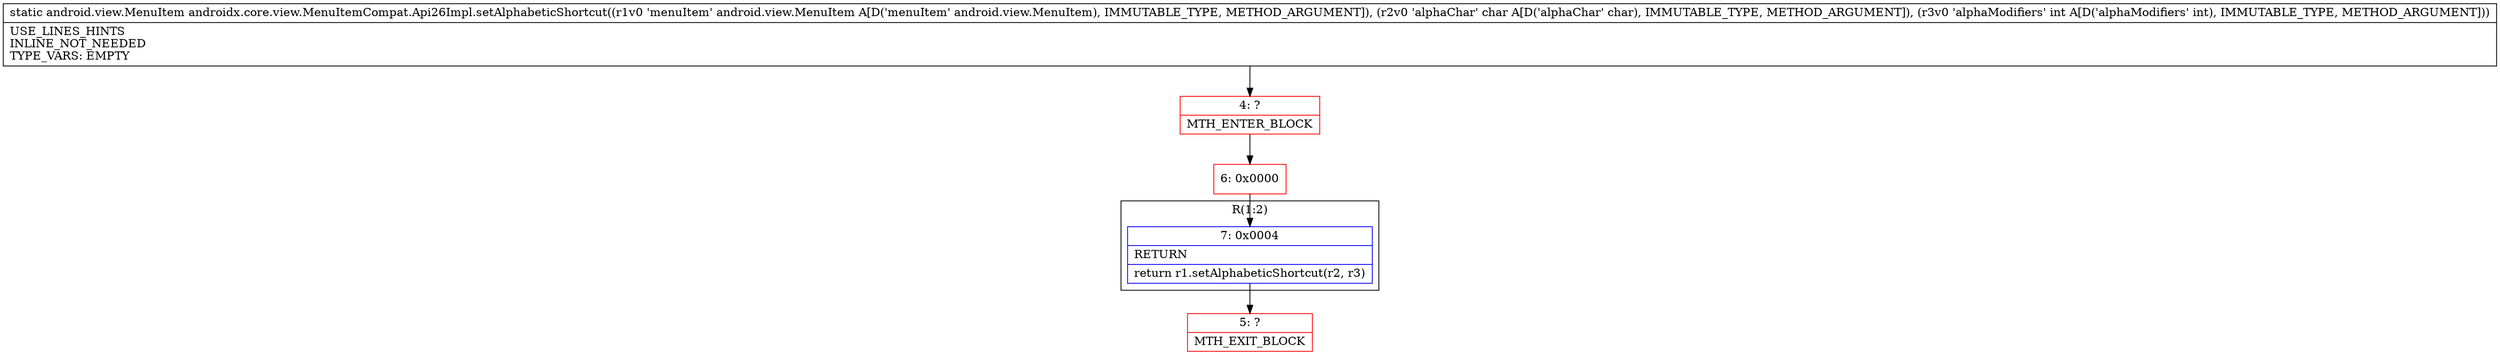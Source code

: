 digraph "CFG forandroidx.core.view.MenuItemCompat.Api26Impl.setAlphabeticShortcut(Landroid\/view\/MenuItem;CI)Landroid\/view\/MenuItem;" {
subgraph cluster_Region_1071319449 {
label = "R(1:2)";
node [shape=record,color=blue];
Node_7 [shape=record,label="{7\:\ 0x0004|RETURN\l|return r1.setAlphabeticShortcut(r2, r3)\l}"];
}
Node_4 [shape=record,color=red,label="{4\:\ ?|MTH_ENTER_BLOCK\l}"];
Node_6 [shape=record,color=red,label="{6\:\ 0x0000}"];
Node_5 [shape=record,color=red,label="{5\:\ ?|MTH_EXIT_BLOCK\l}"];
MethodNode[shape=record,label="{static android.view.MenuItem androidx.core.view.MenuItemCompat.Api26Impl.setAlphabeticShortcut((r1v0 'menuItem' android.view.MenuItem A[D('menuItem' android.view.MenuItem), IMMUTABLE_TYPE, METHOD_ARGUMENT]), (r2v0 'alphaChar' char A[D('alphaChar' char), IMMUTABLE_TYPE, METHOD_ARGUMENT]), (r3v0 'alphaModifiers' int A[D('alphaModifiers' int), IMMUTABLE_TYPE, METHOD_ARGUMENT]))  | USE_LINES_HINTS\lINLINE_NOT_NEEDED\lTYPE_VARS: EMPTY\l}"];
MethodNode -> Node_4;Node_7 -> Node_5;
Node_4 -> Node_6;
Node_6 -> Node_7;
}


